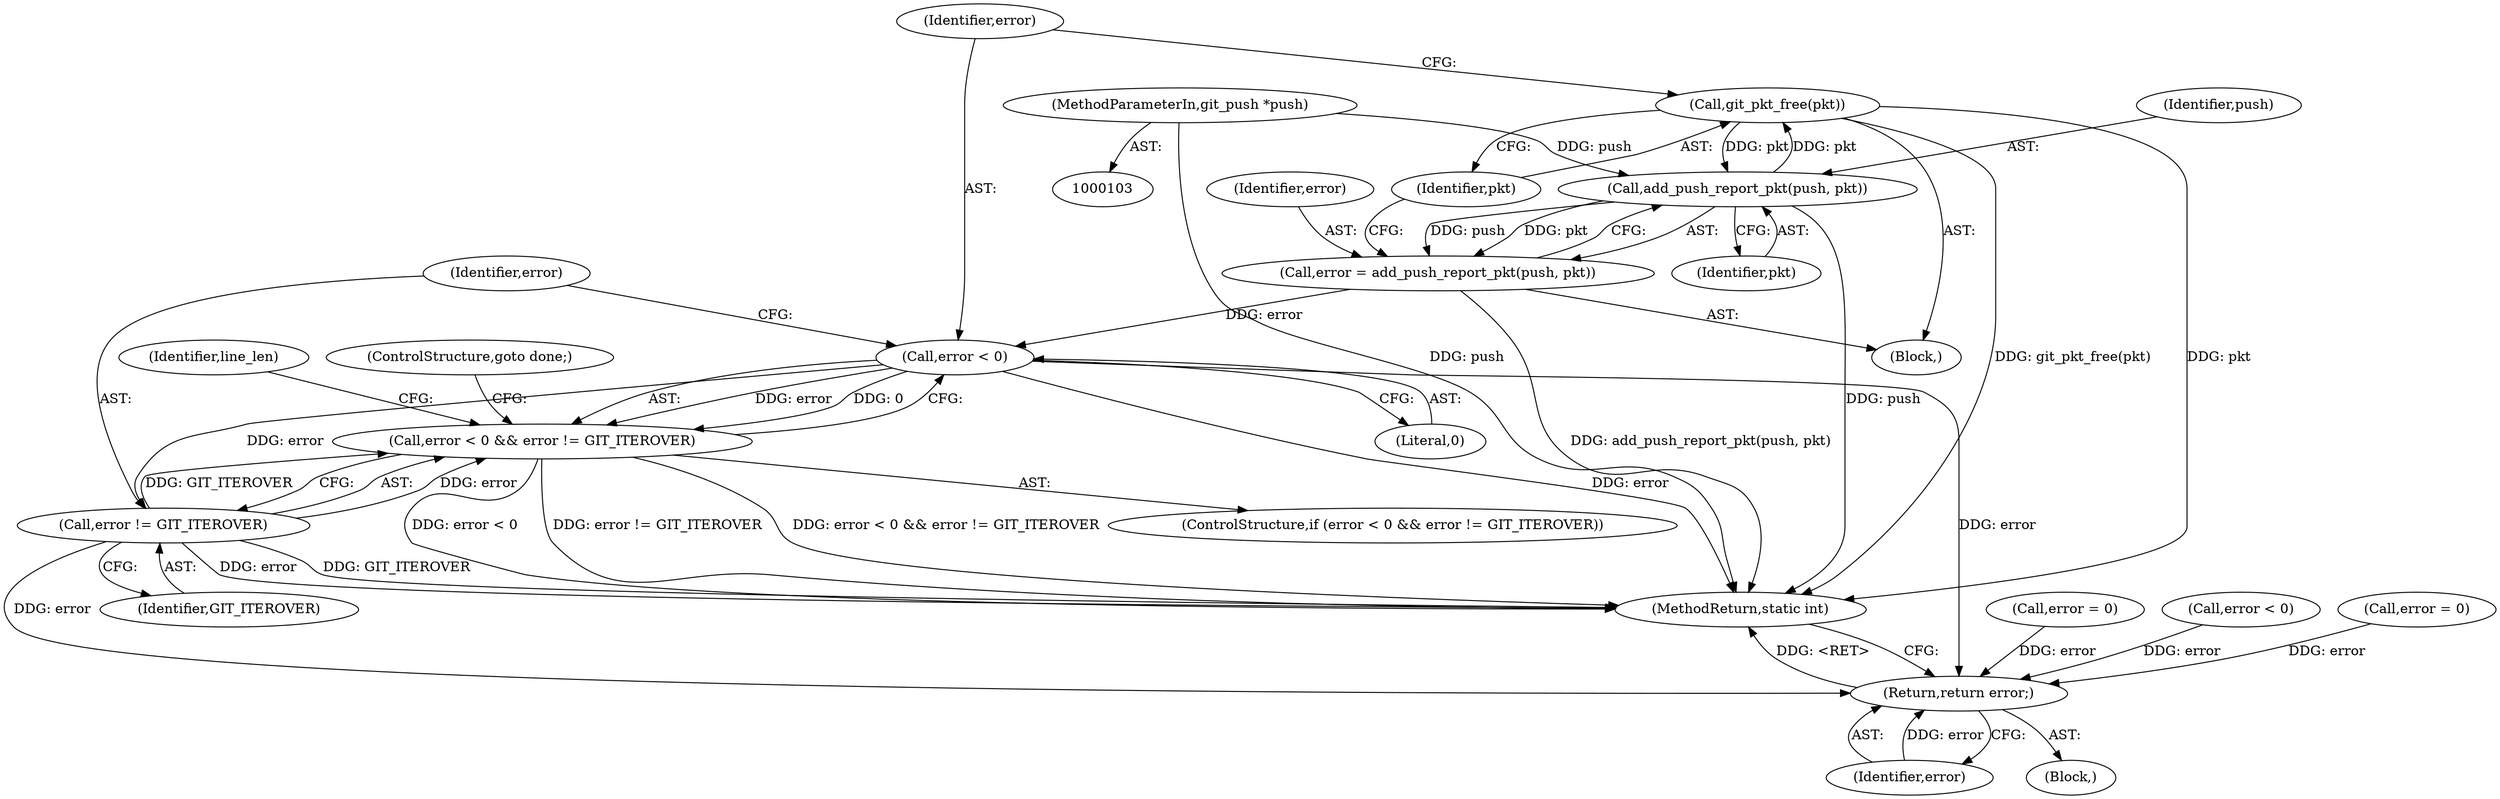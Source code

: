 digraph "0_libgit2_84d30d569ada986f3eef527cbdb932643c2dd037@API" {
"1000203" [label="(Call,git_pkt_free(pkt))"];
"1000200" [label="(Call,add_push_report_pkt(push, pkt))"];
"1000104" [label="(MethodParameterIn,git_push *push)"];
"1000203" [label="(Call,git_pkt_free(pkt))"];
"1000198" [label="(Call,error = add_push_report_pkt(push, pkt))"];
"1000207" [label="(Call,error < 0)"];
"1000206" [label="(Call,error < 0 && error != GIT_ITEROVER)"];
"1000210" [label="(Call,error != GIT_ITEROVER)"];
"1000223" [label="(Return,return error;)"];
"1000224" [label="(Identifier,error)"];
"1000198" [label="(Call,error = add_push_report_pkt(push, pkt))"];
"1000104" [label="(MethodParameterIn,git_push *push)"];
"1000158" [label="(Block,)"];
"1000156" [label="(Identifier,line_len)"];
"1000225" [label="(MethodReturn,static int)"];
"1000201" [label="(Identifier,push)"];
"1000213" [label="(ControlStructure,goto done;)"];
"1000199" [label="(Identifier,error)"];
"1000204" [label="(Identifier,pkt)"];
"1000214" [label="(Call,error = 0)"];
"1000203" [label="(Call,git_pkt_free(pkt))"];
"1000211" [label="(Identifier,error)"];
"1000209" [label="(Literal,0)"];
"1000107" [label="(Block,)"];
"1000200" [label="(Call,add_push_report_pkt(push, pkt))"];
"1000205" [label="(ControlStructure,if (error < 0 && error != GIT_ITEROVER))"];
"1000206" [label="(Call,error < 0 && error != GIT_ITEROVER)"];
"1000210" [label="(Call,error != GIT_ITEROVER)"];
"1000186" [label="(Call,error < 0)"];
"1000208" [label="(Identifier,error)"];
"1000180" [label="(Call,error = 0)"];
"1000223" [label="(Return,return error;)"];
"1000212" [label="(Identifier,GIT_ITEROVER)"];
"1000207" [label="(Call,error < 0)"];
"1000202" [label="(Identifier,pkt)"];
"1000203" -> "1000158"  [label="AST: "];
"1000203" -> "1000204"  [label="CFG: "];
"1000204" -> "1000203"  [label="AST: "];
"1000208" -> "1000203"  [label="CFG: "];
"1000203" -> "1000225"  [label="DDG: git_pkt_free(pkt)"];
"1000203" -> "1000225"  [label="DDG: pkt"];
"1000203" -> "1000200"  [label="DDG: pkt"];
"1000200" -> "1000203"  [label="DDG: pkt"];
"1000200" -> "1000198"  [label="AST: "];
"1000200" -> "1000202"  [label="CFG: "];
"1000201" -> "1000200"  [label="AST: "];
"1000202" -> "1000200"  [label="AST: "];
"1000198" -> "1000200"  [label="CFG: "];
"1000200" -> "1000225"  [label="DDG: push"];
"1000200" -> "1000198"  [label="DDG: push"];
"1000200" -> "1000198"  [label="DDG: pkt"];
"1000104" -> "1000200"  [label="DDG: push"];
"1000104" -> "1000103"  [label="AST: "];
"1000104" -> "1000225"  [label="DDG: push"];
"1000198" -> "1000158"  [label="AST: "];
"1000199" -> "1000198"  [label="AST: "];
"1000204" -> "1000198"  [label="CFG: "];
"1000198" -> "1000225"  [label="DDG: add_push_report_pkt(push, pkt)"];
"1000198" -> "1000207"  [label="DDG: error"];
"1000207" -> "1000206"  [label="AST: "];
"1000207" -> "1000209"  [label="CFG: "];
"1000208" -> "1000207"  [label="AST: "];
"1000209" -> "1000207"  [label="AST: "];
"1000211" -> "1000207"  [label="CFG: "];
"1000206" -> "1000207"  [label="CFG: "];
"1000207" -> "1000225"  [label="DDG: error"];
"1000207" -> "1000206"  [label="DDG: error"];
"1000207" -> "1000206"  [label="DDG: 0"];
"1000207" -> "1000210"  [label="DDG: error"];
"1000207" -> "1000223"  [label="DDG: error"];
"1000206" -> "1000205"  [label="AST: "];
"1000206" -> "1000210"  [label="CFG: "];
"1000210" -> "1000206"  [label="AST: "];
"1000156" -> "1000206"  [label="CFG: "];
"1000213" -> "1000206"  [label="CFG: "];
"1000206" -> "1000225"  [label="DDG: error < 0"];
"1000206" -> "1000225"  [label="DDG: error != GIT_ITEROVER"];
"1000206" -> "1000225"  [label="DDG: error < 0 && error != GIT_ITEROVER"];
"1000210" -> "1000206"  [label="DDG: error"];
"1000210" -> "1000206"  [label="DDG: GIT_ITEROVER"];
"1000210" -> "1000212"  [label="CFG: "];
"1000211" -> "1000210"  [label="AST: "];
"1000212" -> "1000210"  [label="AST: "];
"1000210" -> "1000225"  [label="DDG: GIT_ITEROVER"];
"1000210" -> "1000225"  [label="DDG: error"];
"1000210" -> "1000223"  [label="DDG: error"];
"1000223" -> "1000107"  [label="AST: "];
"1000223" -> "1000224"  [label="CFG: "];
"1000224" -> "1000223"  [label="AST: "];
"1000225" -> "1000223"  [label="CFG: "];
"1000223" -> "1000225"  [label="DDG: <RET>"];
"1000224" -> "1000223"  [label="DDG: error"];
"1000186" -> "1000223"  [label="DDG: error"];
"1000180" -> "1000223"  [label="DDG: error"];
"1000214" -> "1000223"  [label="DDG: error"];
}
